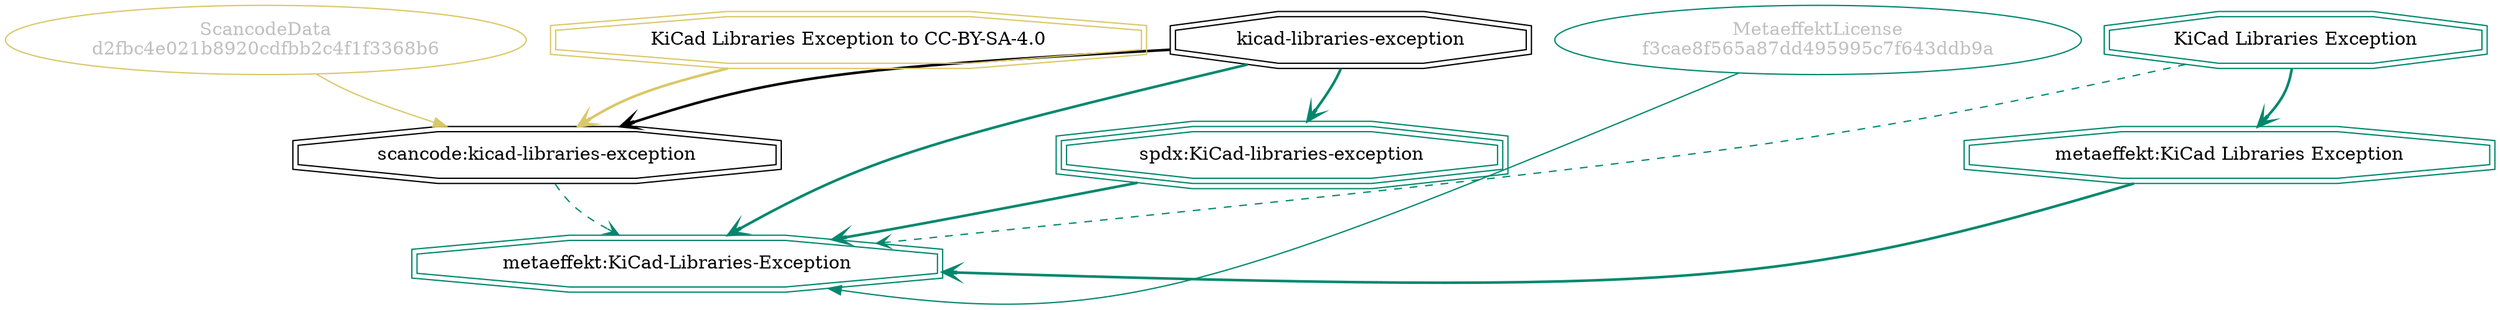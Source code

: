 strict digraph {
    node [shape=box];
    graph [splines=curved];
    18152 [label="ScancodeData\nd2fbc4e021b8920cdfbb2c4f1f3368b6"
          ,fontcolor=gray
          ,color="#dac767"
          ,fillcolor="beige;1"
          ,shape=ellipse];
    18153 [label="scancode:kicad-libraries-exception"
          ,shape=doubleoctagon];
    18154 [label="kicad-libraries-exception"
          ,shape=doubleoctagon];
    18155 [label="KiCad Libraries Exception to CC-BY-SA-4.0"
          ,color="#dac767"
          ,shape=doubleoctagon];
    44140 [label="MetaeffektLicense\nf3cae8f565a87dd495995c7f643ddb9a"
          ,fontcolor=gray
          ,color="#00876c"
          ,fillcolor="beige;1"
          ,shape=ellipse];
    44141 [label="metaeffekt:KiCad-Libraries-Exception"
          ,color="#00876c"
          ,shape=doubleoctagon];
    44142 [label="metaeffekt:KiCad Libraries Exception"
          ,color="#00876c"
          ,shape=doubleoctagon];
    44143 [label="KiCad Libraries Exception"
          ,color="#00876c"
          ,shape=doubleoctagon];
    44144 [label="spdx:KiCad-libraries-exception"
          ,color="#00876c"
          ,shape=tripleoctagon];
    18152 -> 18153 [weight=0.5
                   ,color="#dac767"];
    18153 -> 44141 [style=dashed
                   ,arrowhead=vee
                   ,weight=0.5
                   ,color="#00876c"];
    18154 -> 18153 [style=bold
                   ,arrowhead=vee
                   ,weight=0.7];
    18154 -> 44141 [style=bold
                   ,arrowhead=vee
                   ,weight=0.7
                   ,color="#00876c"];
    18154 -> 44141 [style=bold
                   ,arrowhead=vee
                   ,weight=0.7
                   ,color="#00876c"];
    18154 -> 44144 [style=bold
                   ,arrowhead=vee
                   ,weight=0.7
                   ,color="#00876c"];
    18155 -> 18153 [style=bold
                   ,arrowhead=vee
                   ,weight=0.7
                   ,color="#dac767"];
    44140 -> 44141 [weight=0.5
                   ,color="#00876c"];
    44142 -> 44141 [style=bold
                   ,arrowhead=vee
                   ,weight=0.7
                   ,color="#00876c"];
    44143 -> 44141 [style=dashed
                   ,arrowhead=vee
                   ,weight=0.5
                   ,color="#00876c"];
    44143 -> 44142 [style=bold
                   ,arrowhead=vee
                   ,weight=0.7
                   ,color="#00876c"];
    44144 -> 44141 [style=bold
                   ,arrowhead=vee
                   ,weight=0.7
                   ,color="#00876c"];
}
